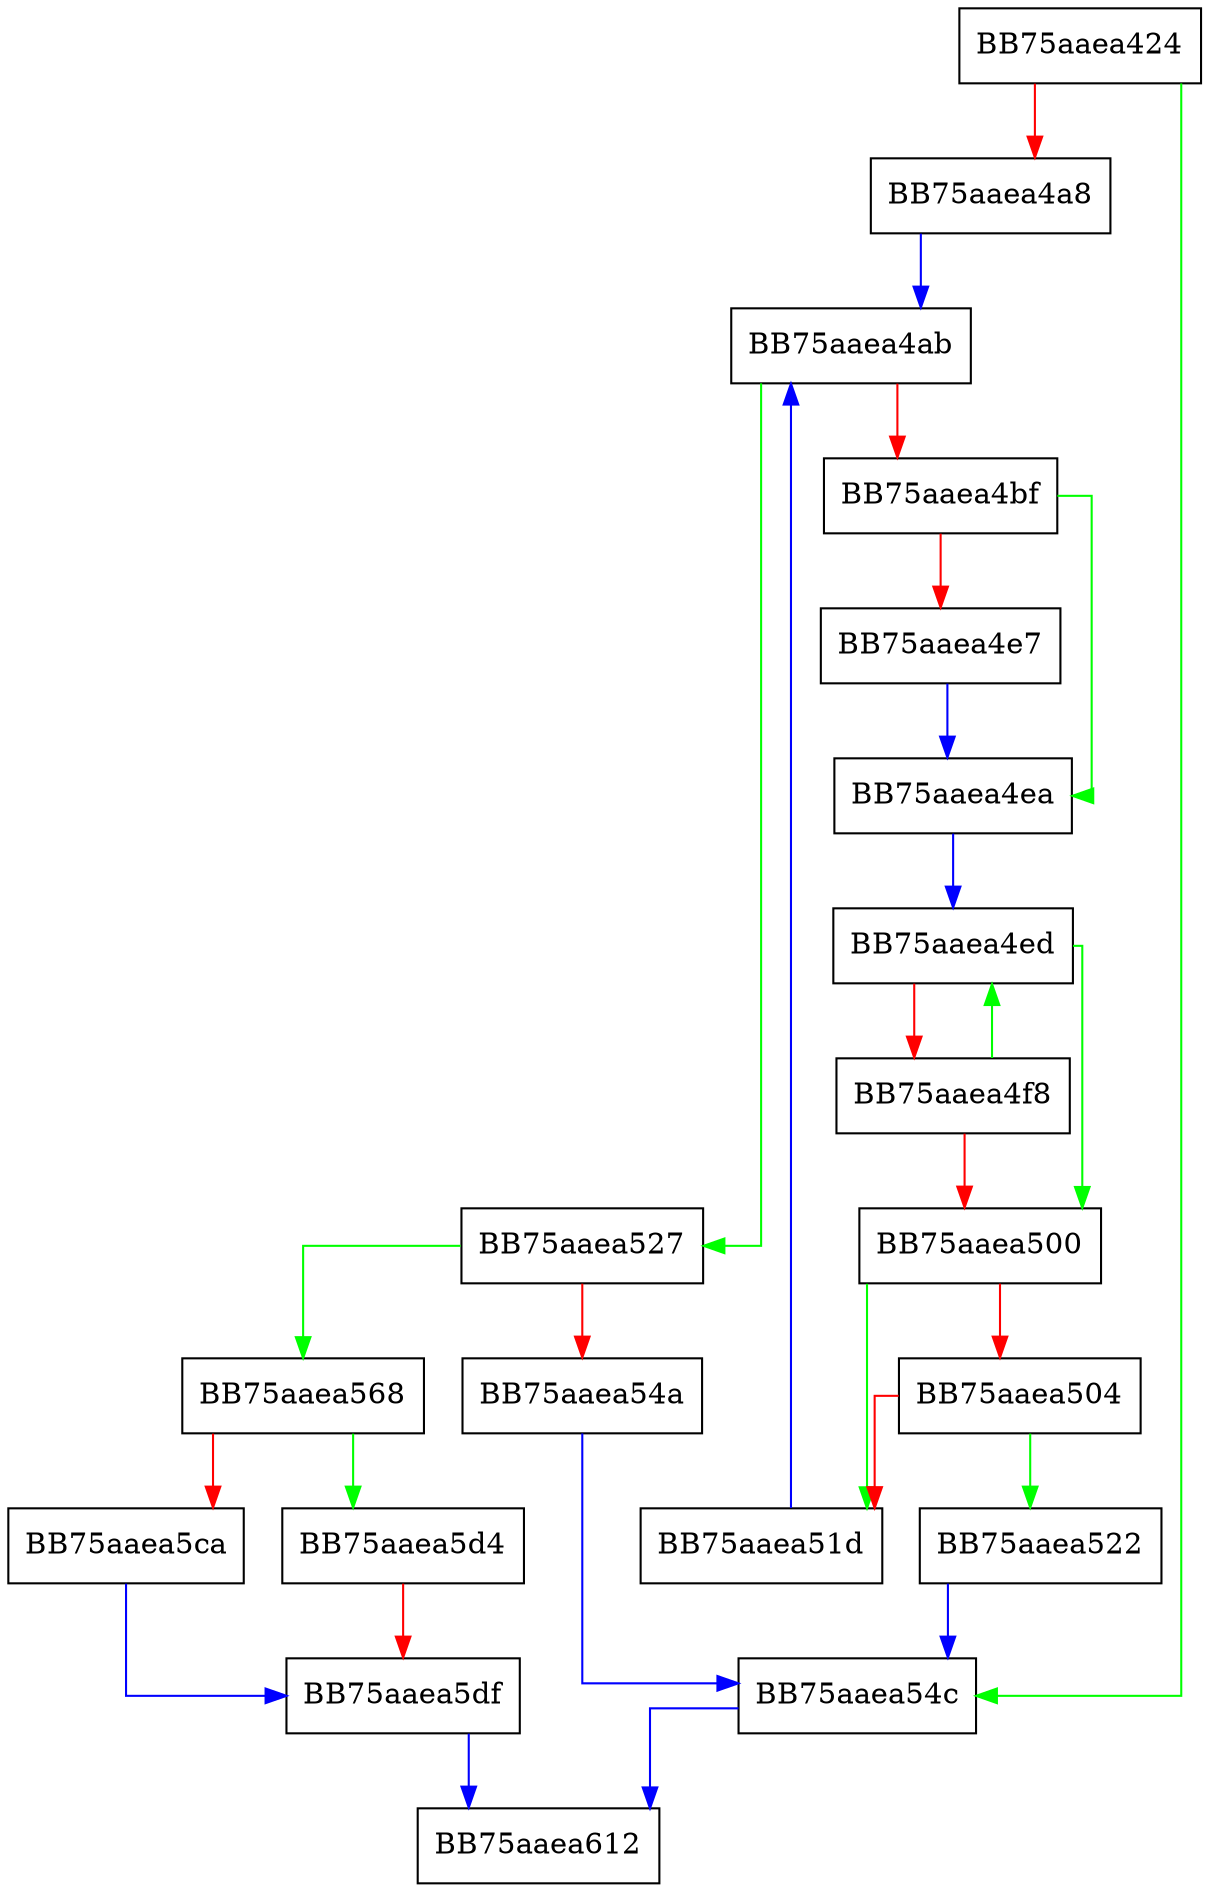 digraph AddSample {
  node [shape="box"];
  graph [splines=ortho];
  BB75aaea424 -> BB75aaea54c [color="green"];
  BB75aaea424 -> BB75aaea4a8 [color="red"];
  BB75aaea4a8 -> BB75aaea4ab [color="blue"];
  BB75aaea4ab -> BB75aaea527 [color="green"];
  BB75aaea4ab -> BB75aaea4bf [color="red"];
  BB75aaea4bf -> BB75aaea4ea [color="green"];
  BB75aaea4bf -> BB75aaea4e7 [color="red"];
  BB75aaea4e7 -> BB75aaea4ea [color="blue"];
  BB75aaea4ea -> BB75aaea4ed [color="blue"];
  BB75aaea4ed -> BB75aaea500 [color="green"];
  BB75aaea4ed -> BB75aaea4f8 [color="red"];
  BB75aaea4f8 -> BB75aaea4ed [color="green"];
  BB75aaea4f8 -> BB75aaea500 [color="red"];
  BB75aaea500 -> BB75aaea51d [color="green"];
  BB75aaea500 -> BB75aaea504 [color="red"];
  BB75aaea504 -> BB75aaea522 [color="green"];
  BB75aaea504 -> BB75aaea51d [color="red"];
  BB75aaea51d -> BB75aaea4ab [color="blue"];
  BB75aaea522 -> BB75aaea54c [color="blue"];
  BB75aaea527 -> BB75aaea568 [color="green"];
  BB75aaea527 -> BB75aaea54a [color="red"];
  BB75aaea54a -> BB75aaea54c [color="blue"];
  BB75aaea54c -> BB75aaea612 [color="blue"];
  BB75aaea568 -> BB75aaea5d4 [color="green"];
  BB75aaea568 -> BB75aaea5ca [color="red"];
  BB75aaea5ca -> BB75aaea5df [color="blue"];
  BB75aaea5d4 -> BB75aaea5df [color="red"];
  BB75aaea5df -> BB75aaea612 [color="blue"];
}